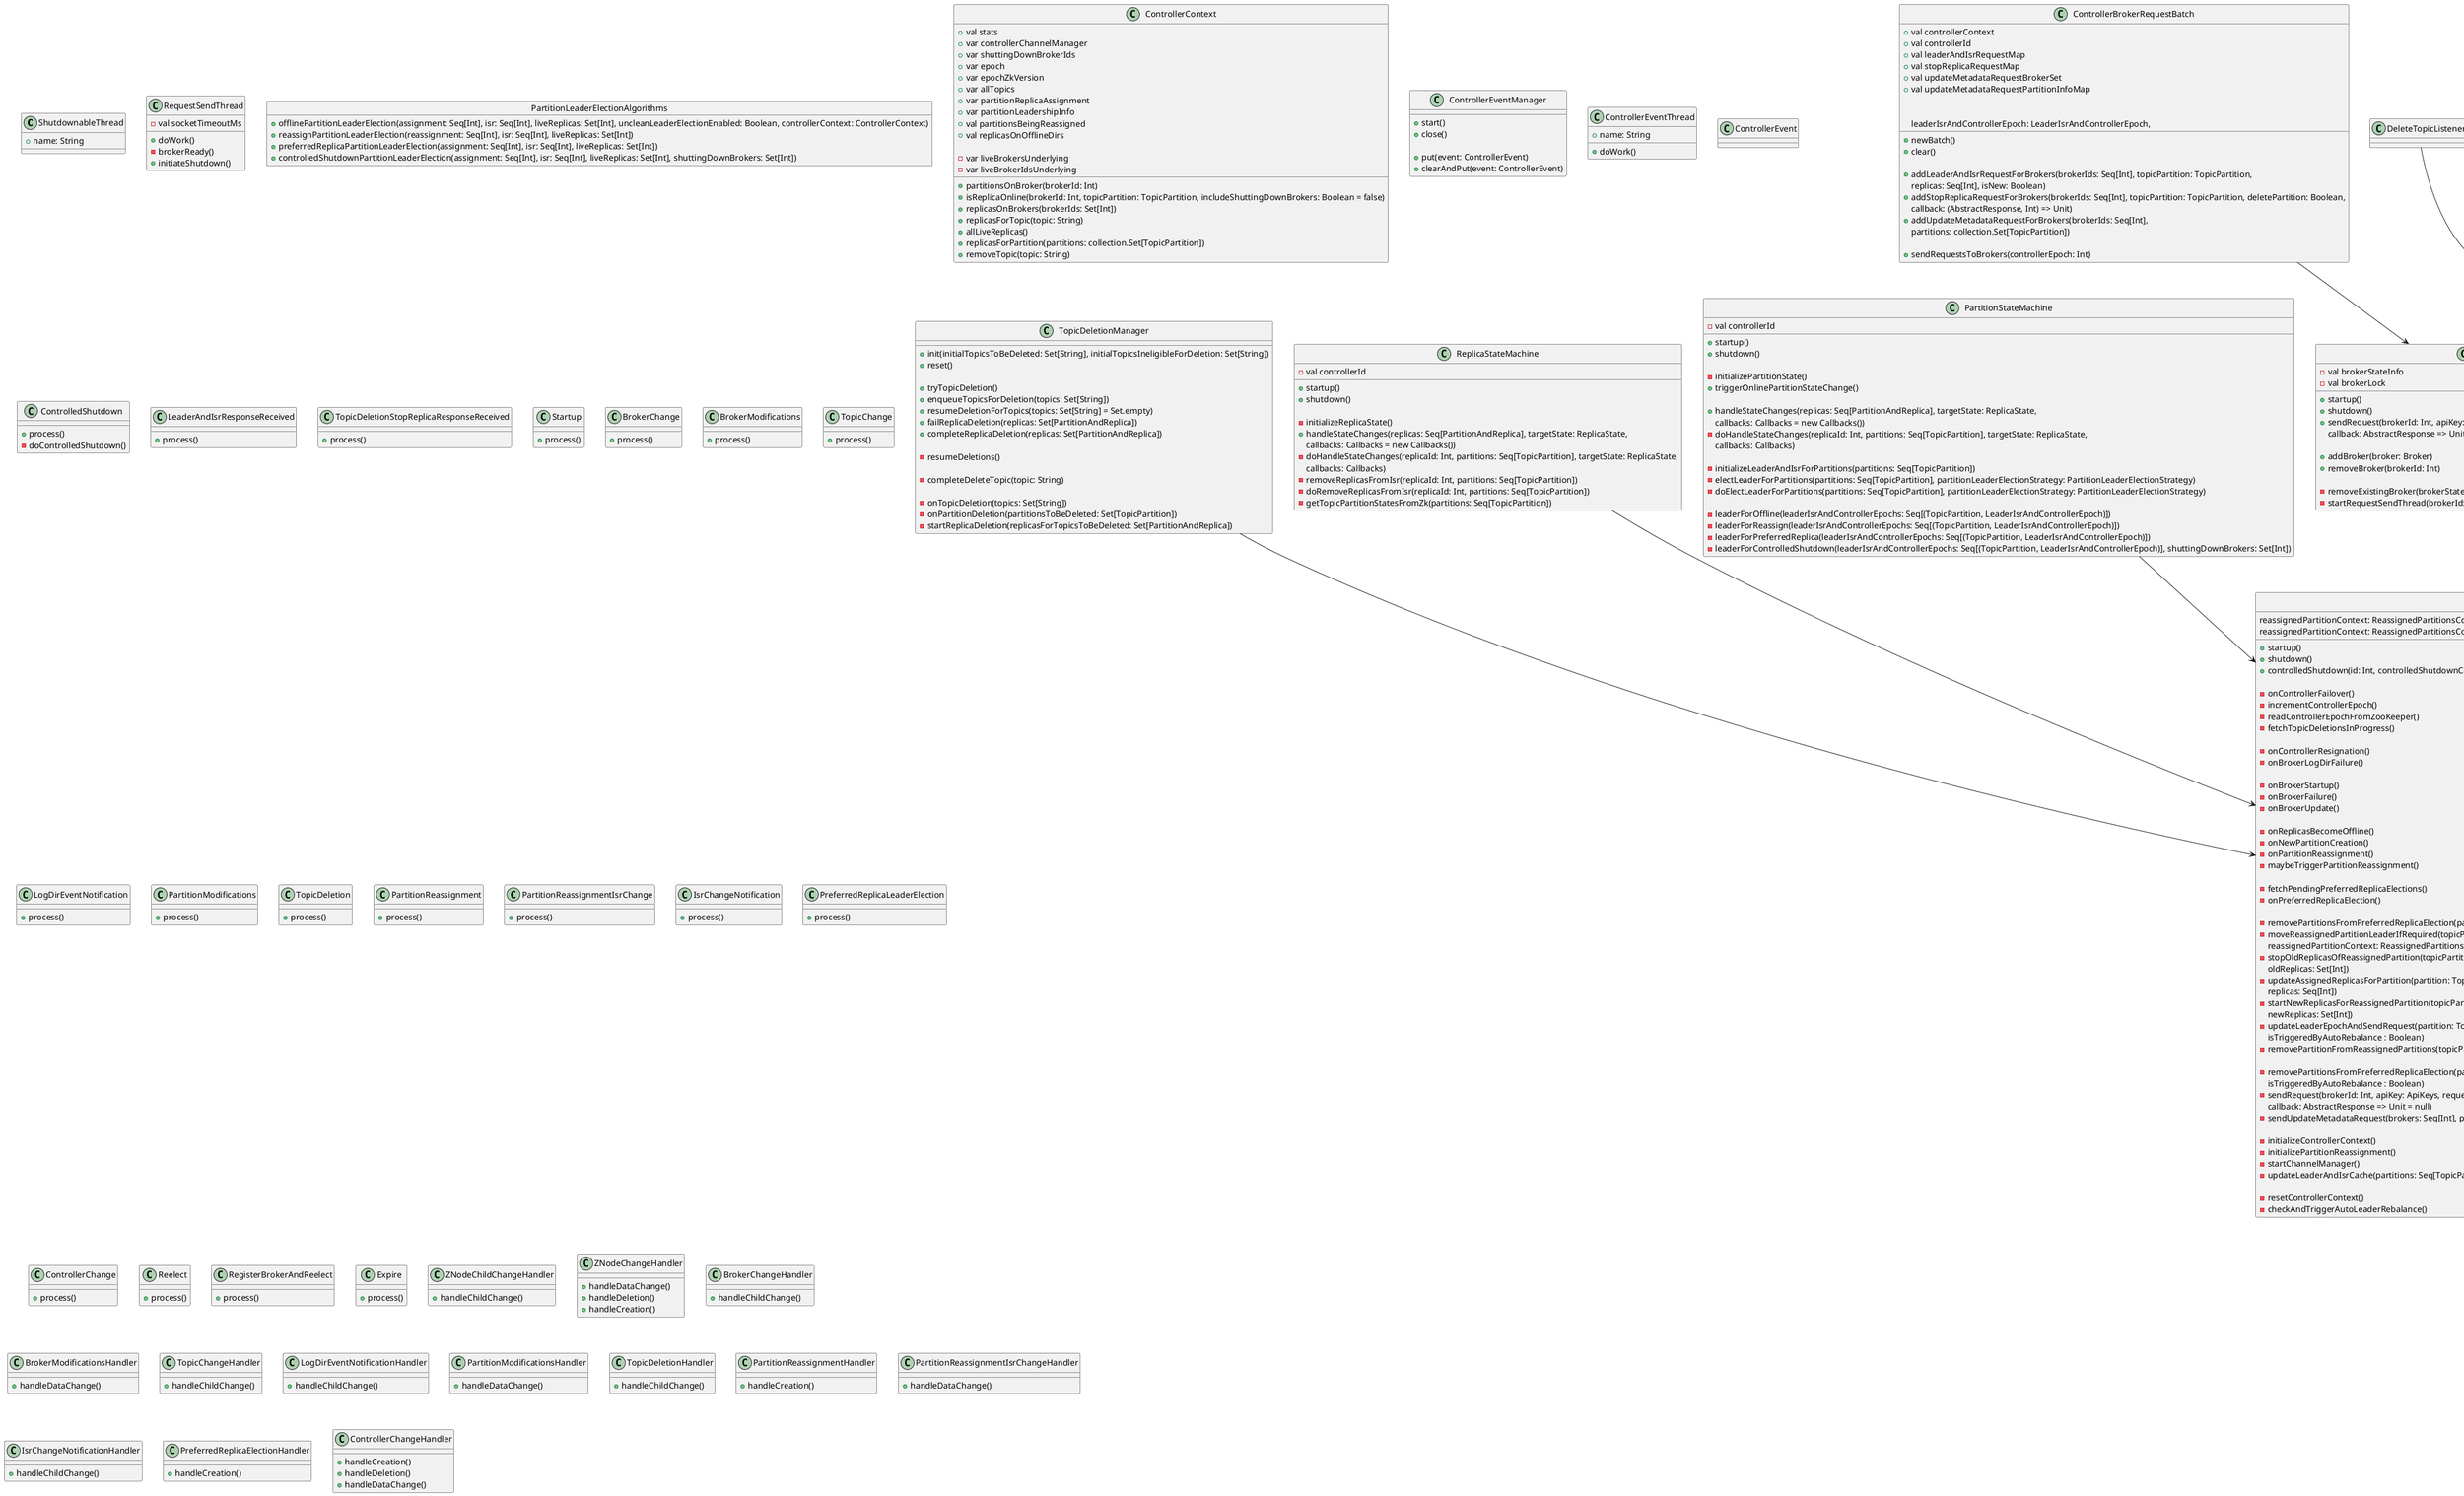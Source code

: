 @startuml
class ShutdownableThread{
    +name: String
}

class KafkaController {
    
    +startup()
    +shutdown()
    +controlledShutdown(id: Int, controlledShutdownCallback: Try[Set[TopicPartition]] => Unit)

    -onControllerFailover()
    -incrementControllerEpoch()
    -readControllerEpochFromZooKeeper()
    -fetchTopicDeletionsInProgress()

    -onControllerResignation()
    -onBrokerLogDirFailure()

    -onBrokerStartup()
    -onBrokerFailure()
    -onBrokerUpdate()

    -onReplicasBecomeOffline()
    -onNewPartitionCreation()
    -onPartitionReassignment()
    -maybeTriggerPartitionReassignment()

    -fetchPendingPreferredReplicaElections()
    -onPreferredReplicaElection()

    -removePartitionsFromPreferredReplicaElection(partitionsToBeRemoved: Set[TopicPartition],
    -moveReassignedPartitionLeaderIfRequired(topicPartition: TopicPartition,
                                                      reassignedPartitionContext: ReassignedPartitionsContext)
    -stopOldReplicasOfReassignedPartition(topicPartition: TopicPartition,
                                                   reassignedPartitionContext: ReassignedPartitionsContext,
                                                   oldReplicas: Set[Int])
    -updateAssignedReplicasForPartition(partition: TopicPartition,
                                                 replicas: Seq[Int])
    -startNewReplicasForReassignedPartition(topicPartition: TopicPartition,
                                                     reassignedPartitionContext: ReassignedPartitionsContext,
                                                     newReplicas: Set[Int])
    -updateLeaderEpochAndSendRequest(partition: TopicPartition, replicasToReceiveRequest: Seq[Int], newAssignedReplicas: Seq[Int])
                                                    isTriggeredByAutoRebalance : Boolean)
    -removePartitionFromReassignedPartitions(topicPartition: TopicPartition)

    -removePartitionsFromPreferredReplicaElection(partitionsToBeRemoved: Set[TopicPartition],
                                                   isTriggeredByAutoRebalance : Boolean)
    -sendRequest(brokerId: Int, apiKey: ApiKeys, request: AbstractRequest.Builder[_ <: AbstractRequest],
                                      callback: AbstractResponse => Unit = null)
    -sendUpdateMetadataRequest(brokers: Seq[Int], partitions: Set[TopicPartition] = Set.empty[TopicPartition])

    -initializeControllerContext()
    -initializePartitionReassignment()
    -startChannelManager()
    -updateLeaderAndIsrCache(partitions: Seq[TopicPartition] = controllerContext.partitionReplicaAssignment.keys.toSeq)

    -resetControllerContext()



    -checkAndTriggerAutoLeaderRebalance()

}

class TopicDeletionManager{
    +init(initialTopicsToBeDeleted: Set[String], initialTopicsIneligibleForDeletion: Set[String])
    +reset()

    +tryTopicDeletion()
    +enqueueTopicsForDeletion(topics: Set[String])
    +resumeDeletionForTopics(topics: Set[String] = Set.empty)
    +failReplicaDeletion(replicas: Set[PartitionAndReplica])
    +completeReplicaDeletion(replicas: Set[PartitionAndReplica])

    -resumeDeletions()

    -completeDeleteTopic(topic: String)

    -onTopicDeletion(topics: Set[String])
    -onPartitionDeletion(partitionsToBeDeleted: Set[TopicPartition])
    -startReplicaDeletion(replicasForTopicsToBeDeleted: Set[PartitionAndReplica])
}

class ReplicaStateMachine{
    -val controllerId

    +startup()
    +shutdown()

    -initializeReplicaState()
    +handleStateChanges(replicas: Seq[PartitionAndReplica], targetState: ReplicaState,
                         callbacks: Callbacks = new Callbacks())
    -doHandleStateChanges(replicaId: Int, partitions: Seq[TopicPartition], targetState: ReplicaState,
                                   callbacks: Callbacks)
    -removeReplicasFromIsr(replicaId: Int, partitions: Seq[TopicPartition])
    -doRemoveReplicasFromIsr(replicaId: Int, partitions: Seq[TopicPartition])
    -getTopicPartitionStatesFromZk(partitions: Seq[TopicPartition])
}

' class ZK_broker

' class SessionExpirationListener{
'     +handleNewSession()
' }

' class OfflinePartitionLeaderSelector{
'     +selectLeader()
' }

class PartitionStateMachine{
    -val controllerId

    +startup()
    +shutdown()

    -initializePartitionState()
    +triggerOnlinePartitionStateChange()

    +handleStateChanges(replicas: Seq[PartitionAndReplica], targetState: ReplicaState,
                         callbacks: Callbacks = new Callbacks())
    -doHandleStateChanges(replicaId: Int, partitions: Seq[TopicPartition], targetState: ReplicaState,
                                   callbacks: Callbacks)
    
    -initializeLeaderAndIsrForPartitions(partitions: Seq[TopicPartition])
    -electLeaderForPartitions(partitions: Seq[TopicPartition], partitionLeaderElectionStrategy: PartitionLeaderElectionStrategy)
    -doElectLeaderForPartitions(partitions: Seq[TopicPartition], partitionLeaderElectionStrategy: PartitionLeaderElectionStrategy)

    -leaderForOffline(leaderIsrAndControllerEpochs: Seq[(TopicPartition, LeaderIsrAndControllerEpoch)])
    -leaderForReassign(leaderIsrAndControllerEpochs: Seq[(TopicPartition, LeaderIsrAndControllerEpoch)])
    -leaderForPreferredReplica(leaderIsrAndControllerEpochs: Seq[(TopicPartition, LeaderIsrAndControllerEpoch)])
    -leaderForControlledShutdown(leaderIsrAndControllerEpochs: Seq[(TopicPartition, LeaderIsrAndControllerEpoch)], shuttingDownBrokers: Set[Int])

}

class ControllerChannelManager{
    -val brokerStateInfo
    -val brokerLock

    +startup()
    +shutdown()
    +sendRequest(brokerId: Int, apiKey: ApiKeys, request: AbstractRequest.Builder[_ <: AbstractRequest],
                  callback: AbstractResponse => Unit = null)
    
    +addBroker(broker: Broker)
    +removeBroker(brokerId: Int)

    -removeExistingBroker(brokerState: ControllerBrokerStateInfo)
    -startRequestSendThread(brokerId: Int)
}



class RequestSendThread{
    -val socketTimeoutMs

    +doWork()
    -brokerReady()
    +initiateShutdown()
}

class ControllerBrokerRequestBatch{
    +val controllerContext
    +val controllerId
    +val leaderAndIsrRequestMap
    +val stopReplicaRequestMap
    +val updateMetadataRequestBrokerSet
    +val updateMetadataRequestPartitionInfoMap

    +newBatch()
    +clear()

    +addLeaderAndIsrRequestForBrokers(brokerIds: Seq[Int], topicPartition: TopicPartition,
                                       leaderIsrAndControllerEpoch: LeaderIsrAndControllerEpoch,
                                       replicas: Seq[Int], isNew: Boolean)
    +addStopReplicaRequestForBrokers(brokerIds: Seq[Int], topicPartition: TopicPartition, deletePartition: Boolean,
                                      callback: (AbstractResponse, Int) => Unit)
    +addUpdateMetadataRequestForBrokers(brokerIds: Seq[Int],
                                         partitions: collection.Set[TopicPartition])
    
    +sendRequestsToBrokers(controllerEpoch: Int)
}

object PartitionLeaderElectionAlgorithms{
    +offlinePartitionLeaderElection(assignment: Seq[Int], isr: Seq[Int], liveReplicas: Set[Int], uncleanLeaderElectionEnabled: Boolean, controllerContext: ControllerContext)
    +reassignPartitionLeaderElection(reassignment: Seq[Int], isr: Seq[Int], liveReplicas: Set[Int])
    +preferredReplicaPartitionLeaderElection(assignment: Seq[Int], isr: Seq[Int], liveReplicas: Set[Int])
    +controlledShutdownPartitionLeaderElection(assignment: Seq[Int], isr: Seq[Int], liveReplicas: Set[Int], shuttingDownBrokers: Set[Int])
}

class ControllerContext{
    +val stats
    +var controllerChannelManager
    +var shuttingDownBrokerIds
    +var epoch
    +var epochZkVersion
    +var allTopics
    +var partitionReplicaAssignment
    +var partitionLeadershipInfo
    +val partitionsBeingReassigned
    +val replicasOnOfflineDirs

    -var liveBrokersUnderlying
    -var liveBrokerIdsUnderlying

    +partitionsOnBroker(brokerId: Int)
    +isReplicaOnline(brokerId: Int, topicPartition: TopicPartition, includeShuttingDownBrokers: Boolean = false)
    +replicasOnBrokers(brokerIds: Set[Int])
    +replicasForTopic(topic: String)
    +allLiveReplicas()
    +replicasForPartition(partitions: collection.Set[TopicPartition])
    +removeTopic(topic: String)
}

class ControllerEventManager{
    +start()
    +close()

    +put(event: ControllerEvent)
    +clearAndPut(event: ControllerEvent)

}

class ControllerEventThread{
    +name: String

    +doWork()
}

class ControllerEvent{
}

class ControlledShutdown{
    +process()
    -doControlledShutdown()
}

class LeaderAndIsrResponseReceived{
    +process()
}

class TopicDeletionStopReplicaResponseReceived{
    +process()
}

class Startup{
    +process()
}

class BrokerChange{
    +process()
}

class BrokerModifications{
    +process()
}

class TopicChange{
    +process()
}

class LogDirEventNotification{
    +process()
}

class PartitionModifications{
    +process()
}

class TopicDeletion{
    +process()
}

class PartitionReassignment{
    +process()
}

class PartitionReassignmentIsrChange{
    +process()
}

class IsrChangeNotification{
    +process()
}

class PreferredReplicaLeaderElection{
    +process()
}

class ControllerChange{
    +process()
}

class Reelect{
    +process()
}

class RegisterBrokerAndReelect{
    +process()
}

class Expire{
    +process()
}


class ZNodeChildChangeHandler{
    +handleChildChange()
}

class ZNodeChangeHandler{
    +handleDataChange()
    +handleDeletion()
    +handleCreation()
}


class BrokerChangeHandler{
    +handleChildChange()
}

class BrokerModificationsHandler{
    +handleDataChange()
}

class TopicChangeHandler{
    +handleChildChange()
}

class LogDirEventNotificationHandler{
    +handleChildChange()
}

class PartitionModificationsHandler{
    +handleDataChange()
}

class TopicDeletionHandler{
    +handleChildChange()
}

class PartitionReassignmentHandler{
    +handleCreation()
}

class PartitionReassignmentIsrChangeHandler{
    +handleDataChange()
}

class IsrChangeNotificationHandler{
    +handleChildChange()
}

class PreferredReplicaElectionHandler{
    +handleCreation()
}

class ControllerChangeHandler{
    +handleCreation()
    +handleDeletion()
    +handleDataChange()
}

class DeleteTopicListener




PartitionModificationsListener --> ZK_broker
SessionExpirationListener --> ZK_broker
TopicChangeListener --> ZK_broker
BrokerChangeListener --> ZK_broker
PartitionsReassignedListener --> ZK_broker
ReassignedPartitionsIsrChangeListener --> ZK_broker
DeleteTopicListener --> ZK_broker

ZK_broker --> KafkaController
ReplicaStateMachine --> KafkaController
PartitionStateMachine --> KafkaController

ControllerBrokerRequestBatch --> ControllerChannelManager

ControllerChannelManager --> KafkaController

ReassignedPartitionsLeaderSelector --> KafkaController
OfflinePartitionLeaderSelector --> KafkaController
TopicDeletionManager --> KafkaController
@enduml